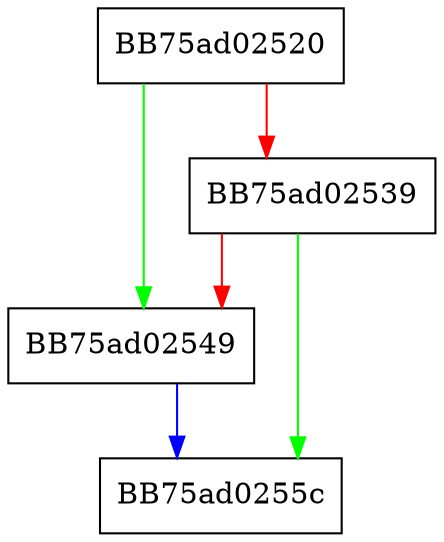 digraph SirefefTrigger {
  node [shape="box"];
  graph [splines=ortho];
  BB75ad02520 -> BB75ad02549 [color="green"];
  BB75ad02520 -> BB75ad02539 [color="red"];
  BB75ad02539 -> BB75ad0255c [color="green"];
  BB75ad02539 -> BB75ad02549 [color="red"];
  BB75ad02549 -> BB75ad0255c [color="blue"];
}